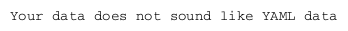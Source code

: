 @startyaml
!theme plain
9. LOC-Quản lý vị trí:
    - Quản lý địa chỉ
    - Quản lý địa bàn
    - Quản lý vị trí
13. PRM-Quản lý cấu hình Policy Rule:
    - Quản lý PolicyRule
    - Quản lý PolicyAction
    - Quản lý PolicyCondition
    - Quản lý PolicyVariable
11. ECM-Quản lý danh mục dùng chung:
    - 
CORE-Component hệ thống
    1. Quản lý cấu hình Form động:
        - Search Filter (100%)
        - Modal Table Form (100%)
        - Table properties Form (100%)
        - Product Design:
            - Danh mục nhóm thuộc tính
            - Danh mục chỉ tiêu
            - Danh mục tham số
    2. Quản lý thuộc tính ObjectType:
        - Quản lý cấu hình Characteristic (100%)
        - Quản lý PickList (100%)
        - Sửa theo cấu trúc form động 
    3. Quản lý Simulator:
        - API Giả lập dữ liệu trả về theo kịch bản (100%)
        - Giả lập dữ liệu trả về thông qua event ( Kafka) (100%)
        - Giả lập api hỗ trợ giao thức Http soap(XML) (100%)
        - Xây dựng giao diện cập nhật dữ liệu giả định
    4. Quản lý TMF OpenAPI:
        - Xây dựng OpenAPI theo chuẩn TMF 630 (80%)
        - API Validation (100%)
        - API Author(100%)
        - API Event(100%)
        - API Invoker(100%)
    6. Tích hợp Service Activation:
    - Tích hợp BNM
    - Tích hợp SPI
    - Xây dựng invoker
    7. Capture Data Change(CDC):
        - Xây dựng data Model
        - Xây dựng CDC
        - Xây dựng CDC Event
    12. Quy trình động (n8n workflow automation):
    - Kết nối ứng dụng (App Integration)
    - Tự động hóa quy trình (Workflow Automation)
    - Custom Code
    - Kích hoạt và lập lịch (Triggers & Scheduling)
    8. MicroFrontend:
        - Xây dựng Framework MicroFrontend
5. Devops:
    - Triển khai servie lên hệ thống k8s (100%)
    - Triển khai api gateway ( krakenD)
@endyaml